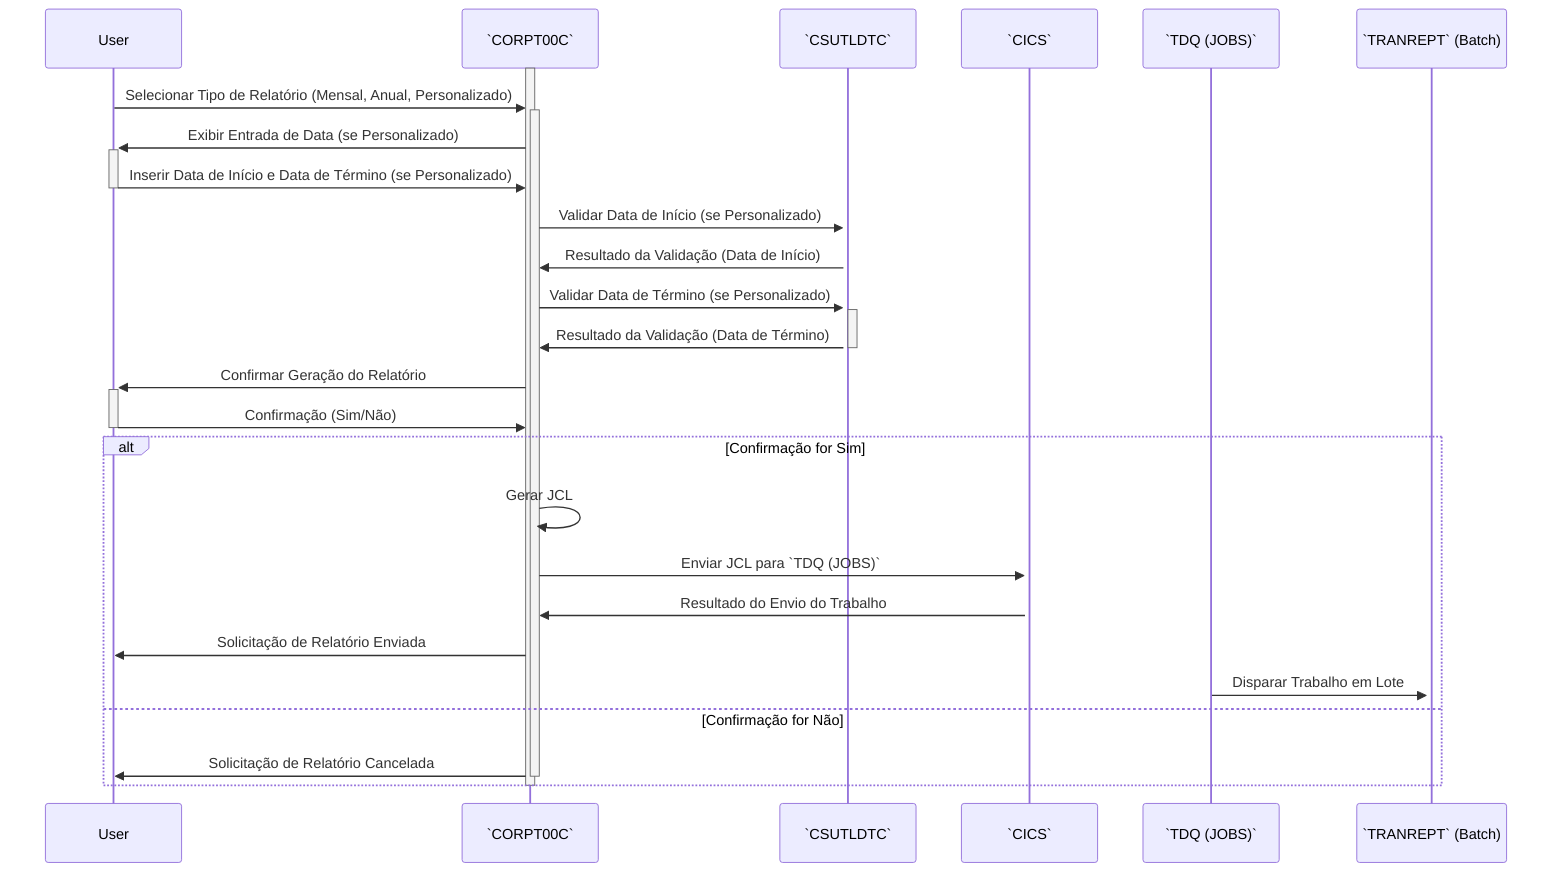 sequenceDiagram
    participant User
    participant `CORPT00C`
    participant `CSUTLDTC`
    participant `CICS`
    participant `TDQ (JOBS)`
    participant `TRANREPT` (Batch)

    activate `CORPT00C`
    User->>+`CORPT00C`: Selecionar Tipo de Relatório (Mensal, Anual, Personalizado)
    `CORPT00C`->>+User: Exibir Entrada de Data (se Personalizado)
    User->>-`CORPT00C`: Inserir Data de Início e Data de Término (se Personalizado)
    `CORPT00C`->>+`CSUTLDTC`: Validar Data de Início (se Personalizado)
    `CSUTLDTC`->>`CORPT00C`: Resultado da Validação (Data de Início)
    `CORPT00C`->>+`CSUTLDTC`: Validar Data de Término (se Personalizado)
    `CSUTLDTC`->>-`CORPT00C`: Resultado da Validação (Data de Término)
    `CORPT00C`->>+User: Confirmar Geração do Relatório
    User->>-`CORPT00C`: Confirmação (Sim/Não)
    alt Confirmação for Sim
        `CORPT00C`->>`CORPT00C`: Gerar JCL
        `CORPT00C`->>+`CICS`: Enviar JCL para `TDQ (JOBS)`
        `CICS`->>`CORPT00C`: Resultado do Envio do Trabalho
        `CORPT00C`->>User: Solicitação de Relatório Enviada
        `TDQ (JOBS)`->>+`TRANREPT` (Batch): Disparar Trabalho em Lote
    else Confirmação for Não
        `CORPT00C`->>-User: Solicitação de Relatório Cancelada
    end
    deactivate `CORPT00C`
